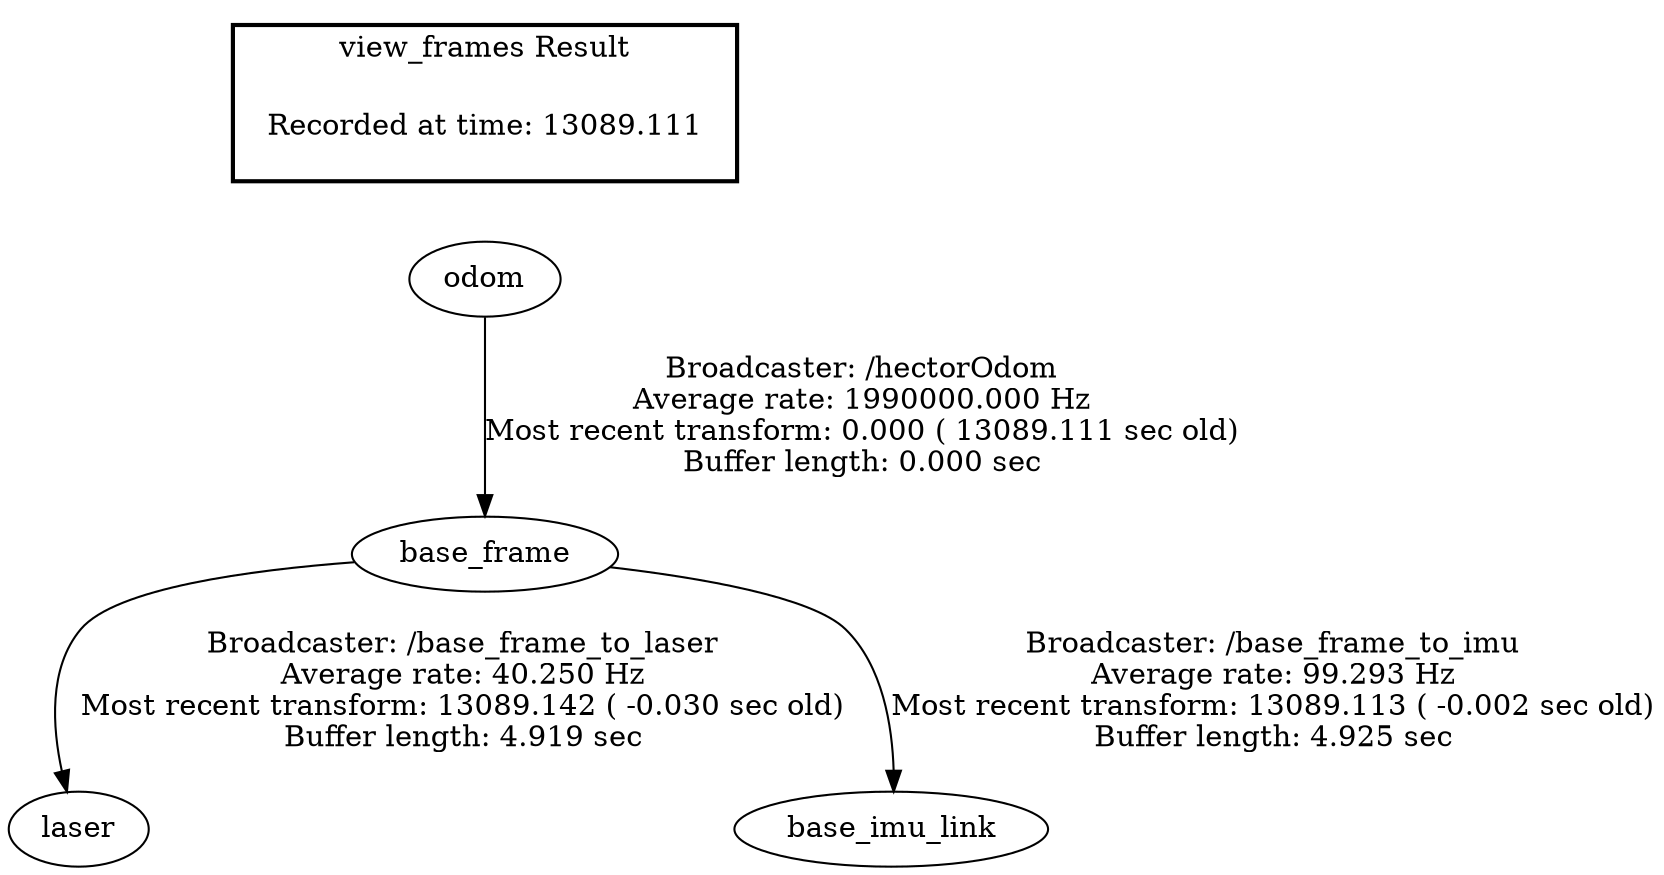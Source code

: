 digraph G {
"odom" -> "base_frame"[label="Broadcaster: /hectorOdom\nAverage rate: 1990000.000 Hz\nMost recent transform: 0.000 ( 13089.111 sec old)\nBuffer length: 0.000 sec\n"];
"base_frame" -> "laser"[label="Broadcaster: /base_frame_to_laser\nAverage rate: 40.250 Hz\nMost recent transform: 13089.142 ( -0.030 sec old)\nBuffer length: 4.919 sec\n"];
"base_frame" -> "base_imu_link"[label="Broadcaster: /base_frame_to_imu\nAverage rate: 99.293 Hz\nMost recent transform: 13089.113 ( -0.002 sec old)\nBuffer length: 4.925 sec\n"];
edge [style=invis];
 subgraph cluster_legend { style=bold; color=black; label ="view_frames Result";
"Recorded at time: 13089.111"[ shape=plaintext ] ;
 }->"odom";
}